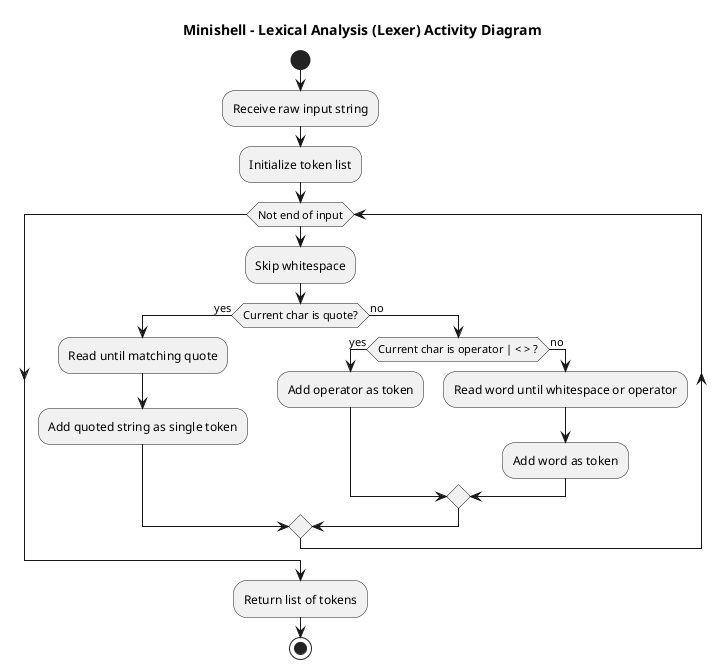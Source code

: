 @startuml Minishell_Lexer_Activity

title Minishell - Lexical Analysis (Lexer) Activity Diagram

start
:Receive raw input string;
:Initialize token list;
while (Not end of input)
    :Skip whitespace;
    if (Current char is quote?) then (yes)
        :Read until matching quote;
        :Add quoted string as single token;
    else (no)
        if (Current char is operator | < > ?) then (yes)
            :Add operator as token;
        else (no)
            :Read word until whitespace or operator;
            :Add word as token;
        endif
    endif
endwhile
:Return list of tokens;
stop

@enduml
